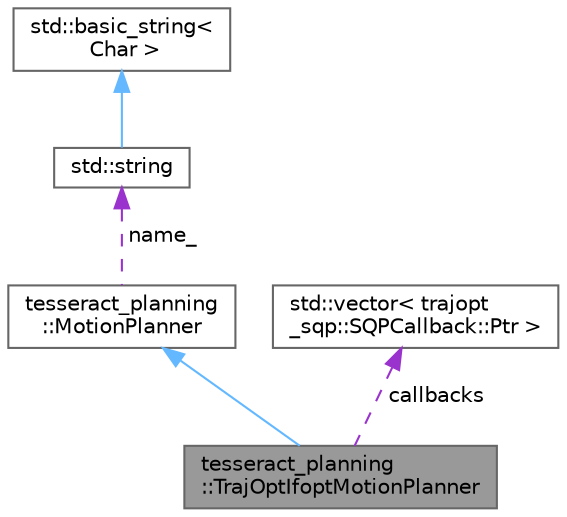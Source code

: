 digraph "tesseract_planning::TrajOptIfoptMotionPlanner"
{
 // LATEX_PDF_SIZE
  bgcolor="transparent";
  edge [fontname=Helvetica,fontsize=10,labelfontname=Helvetica,labelfontsize=10];
  node [fontname=Helvetica,fontsize=10,shape=box,height=0.2,width=0.4];
  Node1 [label="tesseract_planning\l::TrajOptIfoptMotionPlanner",height=0.2,width=0.4,color="gray40", fillcolor="grey60", style="filled", fontcolor="black",tooltip=" "];
  Node2 -> Node1 [dir="back",color="steelblue1",style="solid"];
  Node2 [label="tesseract_planning\l::MotionPlanner",height=0.2,width=0.4,color="gray40", fillcolor="white", style="filled",URL="$dd/d5f/classtesseract__planning_1_1MotionPlanner.html",tooltip=" "];
  Node3 -> Node2 [dir="back",color="darkorchid3",style="dashed",label=" name_" ];
  Node3 [label="std::string",height=0.2,width=0.4,color="gray40", fillcolor="white", style="filled",tooltip=" "];
  Node4 -> Node3 [dir="back",color="steelblue1",style="solid"];
  Node4 [label="std::basic_string\<\l Char \>",height=0.2,width=0.4,color="gray40", fillcolor="white", style="filled",tooltip=" "];
  Node5 -> Node1 [dir="back",color="darkorchid3",style="dashed",label=" callbacks" ];
  Node5 [label="std::vector\< trajopt\l_sqp::SQPCallback::Ptr \>",height=0.2,width=0.4,color="gray40", fillcolor="white", style="filled",tooltip=" "];
}

